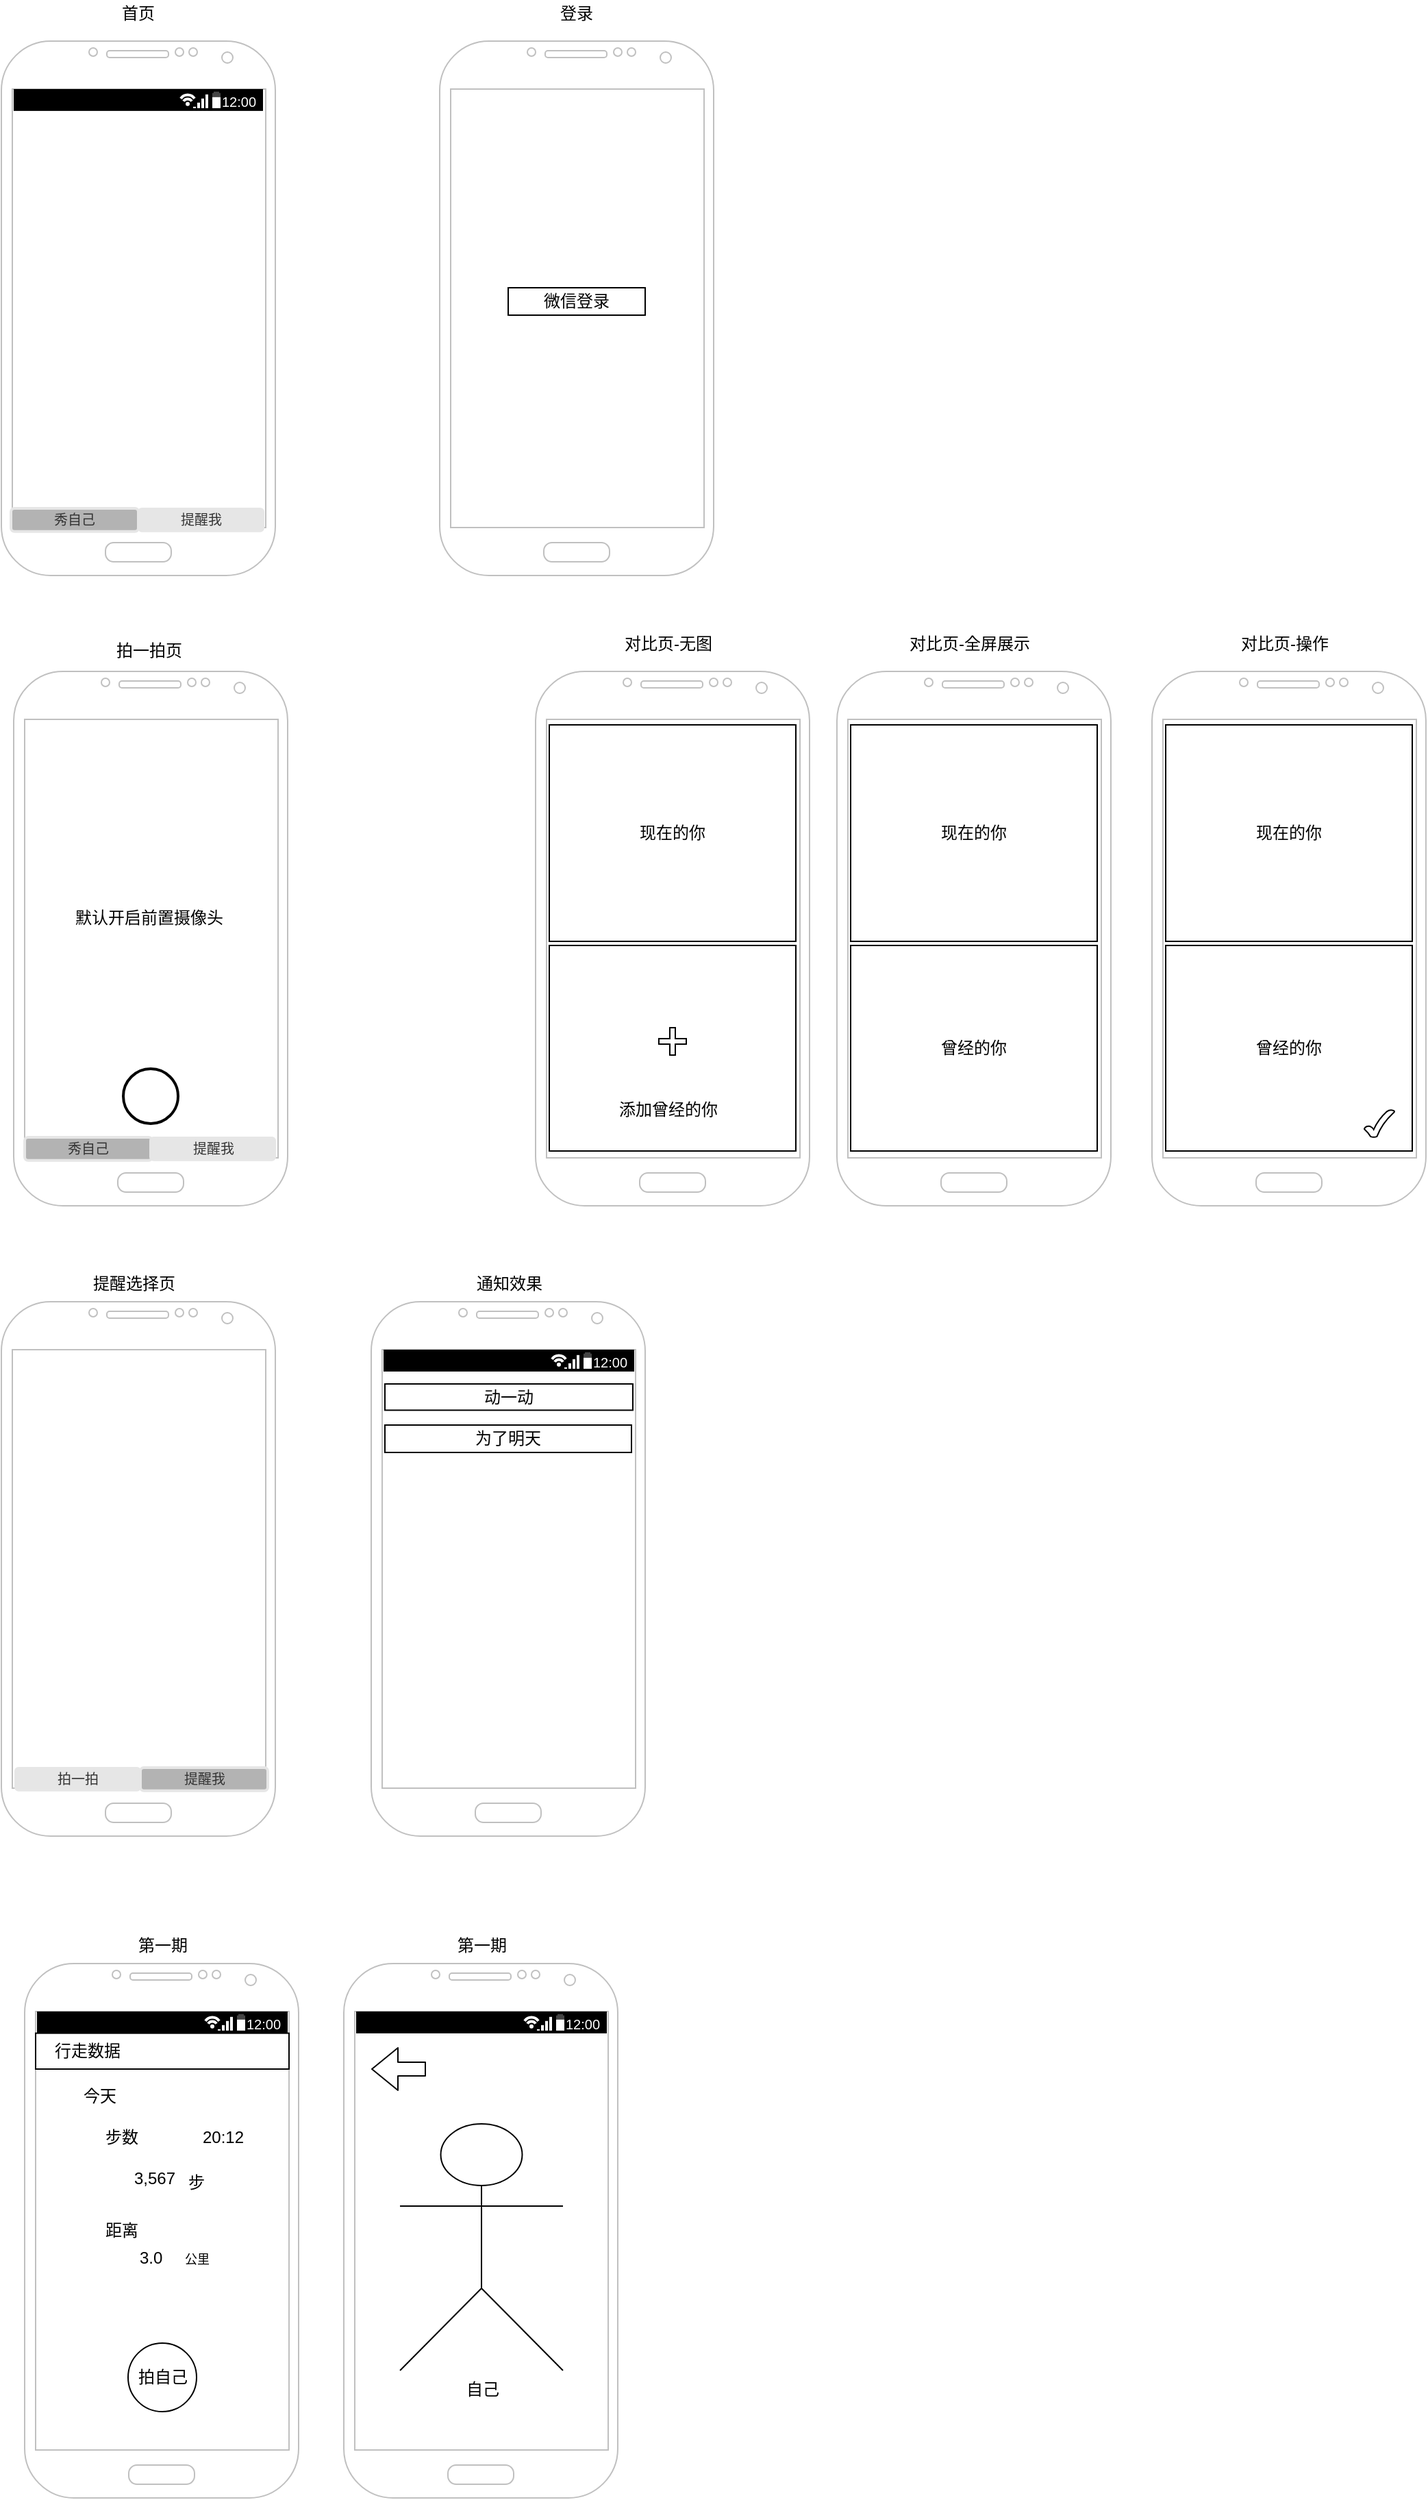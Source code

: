 <mxfile version="14.1.7" type="github">
  <diagram id="vHTjH_v9-nAIJP0Ax-UL" name="Page-1">
    <mxGraphModel dx="898" dy="446" grid="1" gridSize="10" guides="1" tooltips="1" connect="1" arrows="1" fold="1" page="1" pageScale="1" pageWidth="827" pageHeight="1169" math="0" shadow="0">
      <root>
        <mxCell id="0" />
        <mxCell id="1" parent="0" />
        <mxCell id="AXuJr7GX5t6zdqcwrfW1-2" value="" style="verticalLabelPosition=bottom;verticalAlign=top;html=1;shadow=0;dashed=0;strokeWidth=1;shape=mxgraph.android.phone2;strokeColor=#c0c0c0;" parent="1" vertex="1">
          <mxGeometry x="40" y="30" width="200" height="390" as="geometry" />
        </mxCell>
        <mxCell id="AXuJr7GX5t6zdqcwrfW1-3" value="" style="strokeWidth=1;html=1;shadow=0;dashed=0;shape=mxgraph.android.statusBar;align=center;fillColor=#000000;strokeColor=#ffffff;fontColor=#ffffff;fontSize=10;" parent="1" vertex="1">
          <mxGeometry x="49" y="65" width="182" height="15.83" as="geometry" />
        </mxCell>
        <mxCell id="AXuJr7GX5t6zdqcwrfW1-5" value="提醒我" style="rounded=1;html=1;shadow=0;dashed=0;whiteSpace=wrap;fontSize=10;fillColor=#E6E6E6;align=center;strokeColor=#E6E6E6;fontColor=#333333;" parent="1" vertex="1">
          <mxGeometry x="140" y="371" width="91.5" height="16.88" as="geometry" />
        </mxCell>
        <mxCell id="AXuJr7GX5t6zdqcwrfW1-6" value="" style="verticalLabelPosition=bottom;verticalAlign=top;html=1;shadow=0;dashed=0;strokeWidth=1;shape=mxgraph.android.phone2;strokeColor=#c0c0c0;" parent="1" vertex="1">
          <mxGeometry x="360" y="30" width="200" height="390" as="geometry" />
        </mxCell>
        <mxCell id="AXuJr7GX5t6zdqcwrfW1-7" value="首页" style="text;html=1;strokeColor=none;fillColor=none;align=center;verticalAlign=middle;whiteSpace=wrap;rounded=0;" parent="1" vertex="1">
          <mxGeometry x="90" width="100" height="20" as="geometry" />
        </mxCell>
        <mxCell id="AXuJr7GX5t6zdqcwrfW1-8" value="登录" style="text;html=1;strokeColor=none;fillColor=none;align=center;verticalAlign=middle;whiteSpace=wrap;rounded=0;" parent="1" vertex="1">
          <mxGeometry x="440" width="40" height="20" as="geometry" />
        </mxCell>
        <mxCell id="AXuJr7GX5t6zdqcwrfW1-9" value="微信登录" style="whiteSpace=wrap;html=1;" parent="1" vertex="1">
          <mxGeometry x="410" y="210" width="100" height="20" as="geometry" />
        </mxCell>
        <mxCell id="AXuJr7GX5t6zdqcwrfW1-10" value="" style="verticalLabelPosition=bottom;verticalAlign=top;html=1;shadow=0;dashed=0;strokeWidth=1;shape=mxgraph.android.phone2;strokeColor=#c0c0c0;" parent="1" vertex="1">
          <mxGeometry x="49" y="490" width="200" height="390" as="geometry" />
        </mxCell>
        <mxCell id="AXuJr7GX5t6zdqcwrfW1-11" value="秀自己" style="rounded=1;html=1;shadow=0;dashed=0;whiteSpace=wrap;fontSize=10;fillColor=#B3B3B3;align=center;strokeColor=#E6E6E6;fontColor=#333333;strokeWidth=2;" parent="1" vertex="1">
          <mxGeometry x="57" y="830" width="93" height="16.88" as="geometry" />
        </mxCell>
        <mxCell id="AXuJr7GX5t6zdqcwrfW1-12" value="提醒我" style="rounded=1;html=1;shadow=0;dashed=0;whiteSpace=wrap;fontSize=10;fillColor=#E6E6E6;align=center;strokeColor=#E6E6E6;fontColor=#333333;" parent="1" vertex="1">
          <mxGeometry x="148.5" y="830" width="91.5" height="16.88" as="geometry" />
        </mxCell>
        <mxCell id="AXuJr7GX5t6zdqcwrfW1-13" value="" style="verticalLabelPosition=bottom;verticalAlign=top;html=1;shadow=0;dashed=0;strokeWidth=1;shape=mxgraph.android.phone2;strokeColor=#c0c0c0;" parent="1" vertex="1">
          <mxGeometry x="40" y="950" width="200" height="390" as="geometry" />
        </mxCell>
        <mxCell id="AXuJr7GX5t6zdqcwrfW1-14" value="提醒我" style="rounded=1;html=1;shadow=0;dashed=0;whiteSpace=wrap;fontSize=10;fillColor=#B3B3B3;align=center;strokeColor=#E6E6E6;fontColor=#333333;strokeWidth=2;" parent="1" vertex="1">
          <mxGeometry x="141.5" y="1290" width="93" height="16.88" as="geometry" />
        </mxCell>
        <mxCell id="AXuJr7GX5t6zdqcwrfW1-15" value="拍一拍" style="rounded=1;html=1;shadow=0;dashed=0;whiteSpace=wrap;fontSize=10;fillColor=#E6E6E6;align=center;strokeColor=#E6E6E6;fontColor=#333333;" parent="1" vertex="1">
          <mxGeometry x="50" y="1290" width="91.5" height="16.88" as="geometry" />
        </mxCell>
        <mxCell id="AXuJr7GX5t6zdqcwrfW1-16" value="秀自己" style="rounded=1;html=1;shadow=0;dashed=0;whiteSpace=wrap;fontSize=10;fillColor=#B3B3B3;align=center;strokeColor=#E6E6E6;fontColor=#333333;strokeWidth=2;" parent="1" vertex="1">
          <mxGeometry x="47" y="371" width="93" height="16.88" as="geometry" />
        </mxCell>
        <mxCell id="AXuJr7GX5t6zdqcwrfW1-17" value="" style="verticalLabelPosition=bottom;verticalAlign=top;html=1;shadow=0;dashed=0;strokeWidth=1;shape=mxgraph.android.phone2;strokeColor=#c0c0c0;" parent="1" vertex="1">
          <mxGeometry x="650" y="490" width="200" height="390" as="geometry" />
        </mxCell>
        <mxCell id="AXuJr7GX5t6zdqcwrfW1-20" value="对比页-全屏展示" style="text;html=1;strokeColor=none;fillColor=none;align=center;verticalAlign=middle;whiteSpace=wrap;rounded=0;" parent="1" vertex="1">
          <mxGeometry x="667" y="460" width="160" height="20" as="geometry" />
        </mxCell>
        <mxCell id="AXuJr7GX5t6zdqcwrfW1-24" value="曾经的你" style="rounded=0;whiteSpace=wrap;html=1;" parent="1" vertex="1">
          <mxGeometry x="660" y="690" width="180" height="150" as="geometry" />
        </mxCell>
        <mxCell id="AXuJr7GX5t6zdqcwrfW1-25" value="现在的你" style="rounded=0;whiteSpace=wrap;html=1;" parent="1" vertex="1">
          <mxGeometry x="660" y="529" width="180" height="158" as="geometry" />
        </mxCell>
        <mxCell id="AXuJr7GX5t6zdqcwrfW1-26" value="拍一拍页" style="text;html=1;strokeColor=none;fillColor=none;align=center;verticalAlign=middle;whiteSpace=wrap;rounded=0;" parent="1" vertex="1">
          <mxGeometry x="108" y="465" width="80" height="20" as="geometry" />
        </mxCell>
        <mxCell id="741fsMRxl2IYC-XLmPN2-2" value="" style="strokeWidth=2;html=1;shape=mxgraph.flowchart.start_2;whiteSpace=wrap;" parent="1" vertex="1">
          <mxGeometry x="129" y="780" width="40" height="40" as="geometry" />
        </mxCell>
        <mxCell id="741fsMRxl2IYC-XLmPN2-3" value="默认开启前置摄像头" style="text;html=1;strokeColor=none;fillColor=none;align=center;verticalAlign=middle;whiteSpace=wrap;rounded=0;" parent="1" vertex="1">
          <mxGeometry x="83" y="660" width="130" height="20" as="geometry" />
        </mxCell>
        <mxCell id="741fsMRxl2IYC-XLmPN2-4" value="提醒选择页" style="text;html=1;strokeColor=none;fillColor=none;align=center;verticalAlign=middle;whiteSpace=wrap;rounded=0;" parent="1" vertex="1">
          <mxGeometry x="87" y="927" width="100" height="20" as="geometry" />
        </mxCell>
        <mxCell id="741fsMRxl2IYC-XLmPN2-5" value="" style="verticalLabelPosition=bottom;verticalAlign=top;html=1;shadow=0;dashed=0;strokeWidth=1;shape=mxgraph.android.phone2;strokeColor=#c0c0c0;" parent="1" vertex="1">
          <mxGeometry x="880" y="490" width="200" height="390" as="geometry" />
        </mxCell>
        <mxCell id="741fsMRxl2IYC-XLmPN2-6" value="对比页-操作" style="text;html=1;strokeColor=none;fillColor=none;align=center;verticalAlign=middle;whiteSpace=wrap;rounded=0;" parent="1" vertex="1">
          <mxGeometry x="897" y="460" width="160" height="20" as="geometry" />
        </mxCell>
        <mxCell id="741fsMRxl2IYC-XLmPN2-7" value="曾经的你" style="rounded=0;whiteSpace=wrap;html=1;" parent="1" vertex="1">
          <mxGeometry x="890" y="690" width="180" height="150" as="geometry" />
        </mxCell>
        <mxCell id="741fsMRxl2IYC-XLmPN2-8" value="现在的你" style="rounded=0;whiteSpace=wrap;html=1;" parent="1" vertex="1">
          <mxGeometry x="890" y="529" width="180" height="158" as="geometry" />
        </mxCell>
        <mxCell id="741fsMRxl2IYC-XLmPN2-9" value="" style="verticalLabelPosition=bottom;verticalAlign=top;html=1;shape=mxgraph.basic.tick" parent="1" vertex="1">
          <mxGeometry x="1035" y="810" width="22" height="20" as="geometry" />
        </mxCell>
        <mxCell id="741fsMRxl2IYC-XLmPN2-10" value="" style="verticalLabelPosition=bottom;verticalAlign=top;html=1;shadow=0;dashed=0;strokeWidth=1;shape=mxgraph.android.phone2;strokeColor=#c0c0c0;" parent="1" vertex="1">
          <mxGeometry x="430" y="490" width="200" height="390" as="geometry" />
        </mxCell>
        <mxCell id="741fsMRxl2IYC-XLmPN2-11" value="对比页-无图" style="text;html=1;strokeColor=none;fillColor=none;align=center;verticalAlign=middle;whiteSpace=wrap;rounded=0;" parent="1" vertex="1">
          <mxGeometry x="447" y="460" width="160" height="20" as="geometry" />
        </mxCell>
        <mxCell id="741fsMRxl2IYC-XLmPN2-12" value="" style="rounded=0;whiteSpace=wrap;html=1;" parent="1" vertex="1">
          <mxGeometry x="440" y="690" width="180" height="150" as="geometry" />
        </mxCell>
        <mxCell id="741fsMRxl2IYC-XLmPN2-13" value="现在的你" style="rounded=0;whiteSpace=wrap;html=1;" parent="1" vertex="1">
          <mxGeometry x="440" y="529" width="180" height="158" as="geometry" />
        </mxCell>
        <mxCell id="741fsMRxl2IYC-XLmPN2-15" value="添加曾经的你" style="text;html=1;strokeColor=none;fillColor=none;align=center;verticalAlign=middle;whiteSpace=wrap;rounded=0;" parent="1" vertex="1">
          <mxGeometry x="467" y="800" width="120" height="20" as="geometry" />
        </mxCell>
        <mxCell id="741fsMRxl2IYC-XLmPN2-16" value="" style="shape=cross;whiteSpace=wrap;html=1;" parent="1" vertex="1">
          <mxGeometry x="520" y="750" width="20" height="20" as="geometry" />
        </mxCell>
        <mxCell id="ONTo7doJvm3bp4kzr-S2-7" value="" style="group" vertex="1" connectable="0" parent="1">
          <mxGeometry x="310" y="927" width="200" height="413" as="geometry" />
        </mxCell>
        <mxCell id="741fsMRxl2IYC-XLmPN2-17" value="" style="verticalLabelPosition=bottom;verticalAlign=top;html=1;shadow=0;dashed=0;strokeWidth=1;shape=mxgraph.android.phone2;strokeColor=#c0c0c0;" parent="ONTo7doJvm3bp4kzr-S2-7" vertex="1">
          <mxGeometry y="23" width="200" height="390" as="geometry" />
        </mxCell>
        <mxCell id="741fsMRxl2IYC-XLmPN2-18" value="" style="strokeWidth=1;html=1;shadow=0;dashed=0;shape=mxgraph.android.statusBar;align=center;fillColor=#000000;strokeColor=#ffffff;fontColor=#ffffff;fontSize=10;" parent="ONTo7doJvm3bp4kzr-S2-7" vertex="1">
          <mxGeometry x="9" y="58" width="183" height="15.83" as="geometry" />
        </mxCell>
        <mxCell id="741fsMRxl2IYC-XLmPN2-20" value="动一动" style="rounded=0;whiteSpace=wrap;html=1;" parent="ONTo7doJvm3bp4kzr-S2-7" vertex="1">
          <mxGeometry x="10" y="83" width="181" height="19.17" as="geometry" />
        </mxCell>
        <mxCell id="741fsMRxl2IYC-XLmPN2-21" value="通知效果" style="text;html=1;strokeColor=none;fillColor=none;align=center;verticalAlign=middle;whiteSpace=wrap;rounded=0;" parent="ONTo7doJvm3bp4kzr-S2-7" vertex="1">
          <mxGeometry x="50.5" width="100" height="20" as="geometry" />
        </mxCell>
        <mxCell id="741fsMRxl2IYC-XLmPN2-22" value="为了明天" style="rounded=0;whiteSpace=wrap;html=1;" parent="ONTo7doJvm3bp4kzr-S2-7" vertex="1">
          <mxGeometry x="10" y="113" width="180" height="20" as="geometry" />
        </mxCell>
        <mxCell id="ONTo7doJvm3bp4kzr-S2-8" value="" style="group" vertex="1" connectable="0" parent="1">
          <mxGeometry x="57" y="1410" width="200" height="413" as="geometry" />
        </mxCell>
        <mxCell id="ONTo7doJvm3bp4kzr-S2-9" value="" style="verticalLabelPosition=bottom;verticalAlign=top;html=1;shadow=0;dashed=0;strokeWidth=1;shape=mxgraph.android.phone2;strokeColor=#c0c0c0;" vertex="1" parent="ONTo7doJvm3bp4kzr-S2-8">
          <mxGeometry y="23" width="200" height="390" as="geometry" />
        </mxCell>
        <mxCell id="ONTo7doJvm3bp4kzr-S2-10" value="" style="strokeWidth=1;html=1;shadow=0;dashed=0;shape=mxgraph.android.statusBar;align=center;fillColor=#000000;strokeColor=#ffffff;fontColor=#ffffff;fontSize=10;" vertex="1" parent="ONTo7doJvm3bp4kzr-S2-8">
          <mxGeometry x="9" y="58" width="183" height="15.83" as="geometry" />
        </mxCell>
        <mxCell id="ONTo7doJvm3bp4kzr-S2-12" value="第一期" style="text;html=1;strokeColor=none;fillColor=none;align=center;verticalAlign=middle;whiteSpace=wrap;rounded=0;" vertex="1" parent="ONTo7doJvm3bp4kzr-S2-8">
          <mxGeometry x="50.5" width="100" height="20" as="geometry" />
        </mxCell>
        <mxCell id="ONTo7doJvm3bp4kzr-S2-14" value="今天" style="text;html=1;strokeColor=none;fillColor=none;align=center;verticalAlign=middle;whiteSpace=wrap;rounded=0;" vertex="1" parent="ONTo7doJvm3bp4kzr-S2-8">
          <mxGeometry x="35" y="110" width="40" height="20" as="geometry" />
        </mxCell>
        <mxCell id="ONTo7doJvm3bp4kzr-S2-15" value="3,567" style="text;html=1;strokeColor=none;fillColor=none;align=center;verticalAlign=middle;whiteSpace=wrap;rounded=0;" vertex="1" parent="ONTo7doJvm3bp4kzr-S2-8">
          <mxGeometry x="75" y="170" width="40" height="20" as="geometry" />
        </mxCell>
        <mxCell id="ONTo7doJvm3bp4kzr-S2-18" value="步" style="text;html=1;strokeColor=none;fillColor=none;align=center;verticalAlign=middle;whiteSpace=wrap;rounded=0;" vertex="1" parent="ONTo7doJvm3bp4kzr-S2-8">
          <mxGeometry x="114" y="178" width="23" height="10" as="geometry" />
        </mxCell>
        <mxCell id="ONTo7doJvm3bp4kzr-S2-33" value="拍自己" style="ellipse;whiteSpace=wrap;html=1;aspect=fixed;" vertex="1" parent="ONTo7doJvm3bp4kzr-S2-8">
          <mxGeometry x="75.5" y="300" width="50" height="50" as="geometry" />
        </mxCell>
        <mxCell id="ONTo7doJvm3bp4kzr-S2-34" value="步数" style="text;html=1;strokeColor=none;fillColor=none;align=center;verticalAlign=middle;whiteSpace=wrap;rounded=0;" vertex="1" parent="ONTo7doJvm3bp4kzr-S2-8">
          <mxGeometry x="51" y="140" width="40" height="20" as="geometry" />
        </mxCell>
        <mxCell id="ONTo7doJvm3bp4kzr-S2-35" value="距离" style="text;html=1;strokeColor=none;fillColor=none;align=center;verticalAlign=middle;whiteSpace=wrap;rounded=0;" vertex="1" parent="ONTo7doJvm3bp4kzr-S2-8">
          <mxGeometry x="51" y="208" width="40" height="20" as="geometry" />
        </mxCell>
        <mxCell id="ONTo7doJvm3bp4kzr-S2-36" value="3.0&amp;nbsp;" style="text;html=1;strokeColor=none;fillColor=none;align=center;verticalAlign=middle;whiteSpace=wrap;rounded=0;" vertex="1" parent="ONTo7doJvm3bp4kzr-S2-8">
          <mxGeometry x="74" y="228" width="40" height="20" as="geometry" />
        </mxCell>
        <mxCell id="ONTo7doJvm3bp4kzr-S2-37" value="&lt;font style=&quot;font-size: 9px&quot;&gt;公里&lt;/font&gt;" style="text;html=1;strokeColor=none;fillColor=none;align=center;verticalAlign=middle;whiteSpace=wrap;rounded=0;" vertex="1" parent="ONTo7doJvm3bp4kzr-S2-8">
          <mxGeometry x="105.5" y="228" width="40" height="20" as="geometry" />
        </mxCell>
        <mxCell id="ONTo7doJvm3bp4kzr-S2-39" value="20:12" style="text;html=1;strokeColor=none;fillColor=none;align=center;verticalAlign=middle;whiteSpace=wrap;rounded=0;" vertex="1" parent="ONTo7doJvm3bp4kzr-S2-8">
          <mxGeometry x="125" y="140" width="40" height="20" as="geometry" />
        </mxCell>
        <mxCell id="ONTo7doJvm3bp4kzr-S2-43" value="" style="rounded=0;whiteSpace=wrap;html=1;" vertex="1" parent="ONTo7doJvm3bp4kzr-S2-8">
          <mxGeometry x="8" y="73.83" width="185" height="26.17" as="geometry" />
        </mxCell>
        <mxCell id="ONTo7doJvm3bp4kzr-S2-44" value="行走数据" style="text;html=1;strokeColor=none;fillColor=none;align=center;verticalAlign=middle;whiteSpace=wrap;rounded=0;" vertex="1" parent="ONTo7doJvm3bp4kzr-S2-8">
          <mxGeometry x="9" y="76.91" width="74" height="20" as="geometry" />
        </mxCell>
        <mxCell id="ONTo7doJvm3bp4kzr-S2-45" value="" style="group" vertex="1" connectable="0" parent="1">
          <mxGeometry x="290" y="1410" width="200" height="413" as="geometry" />
        </mxCell>
        <mxCell id="ONTo7doJvm3bp4kzr-S2-46" value="" style="verticalLabelPosition=bottom;verticalAlign=top;html=1;shadow=0;dashed=0;strokeWidth=1;shape=mxgraph.android.phone2;strokeColor=#c0c0c0;" vertex="1" parent="ONTo7doJvm3bp4kzr-S2-45">
          <mxGeometry y="23" width="200" height="390" as="geometry" />
        </mxCell>
        <mxCell id="ONTo7doJvm3bp4kzr-S2-47" value="" style="strokeWidth=1;html=1;shadow=0;dashed=0;shape=mxgraph.android.statusBar;align=center;fillColor=#000000;strokeColor=#ffffff;fontColor=#ffffff;fontSize=10;" vertex="1" parent="ONTo7doJvm3bp4kzr-S2-45">
          <mxGeometry x="9" y="58" width="183" height="15.83" as="geometry" />
        </mxCell>
        <mxCell id="ONTo7doJvm3bp4kzr-S2-48" value="第一期" style="text;html=1;strokeColor=none;fillColor=none;align=center;verticalAlign=middle;whiteSpace=wrap;rounded=0;" vertex="1" parent="ONTo7doJvm3bp4kzr-S2-45">
          <mxGeometry x="50.5" width="100" height="20" as="geometry" />
        </mxCell>
        <mxCell id="ONTo7doJvm3bp4kzr-S2-60" value="" style="shape=flexArrow;endArrow=classic;html=1;" edge="1" parent="ONTo7doJvm3bp4kzr-S2-45">
          <mxGeometry width="50" height="50" relative="1" as="geometry">
            <mxPoint x="60" y="100" as="sourcePoint" />
            <mxPoint x="20" y="100" as="targetPoint" />
          </mxGeometry>
        </mxCell>
        <mxCell id="ONTo7doJvm3bp4kzr-S2-61" value="自己" style="shape=umlActor;verticalLabelPosition=bottom;verticalAlign=top;html=1;outlineConnect=0;rotation=0;" vertex="1" parent="ONTo7doJvm3bp4kzr-S2-45">
          <mxGeometry x="41.02" y="140" width="118.97" height="180" as="geometry" />
        </mxCell>
      </root>
    </mxGraphModel>
  </diagram>
</mxfile>
